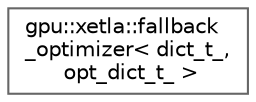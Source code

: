 digraph "Graphical Class Hierarchy"
{
 // LATEX_PDF_SIZE
  bgcolor="transparent";
  edge [fontname=Helvetica,fontsize=10,labelfontname=Helvetica,labelfontsize=10];
  node [fontname=Helvetica,fontsize=10,shape=box,height=0.2,width=0.4];
  rankdir="LR";
  Node0 [id="Node000000",label="gpu::xetla::fallback\l_optimizer\< dict_t_,\l opt_dict_t_ \>",height=0.2,width=0.4,color="grey40", fillcolor="white", style="filled",URL="$structgpu_1_1xetla_1_1fallback__optimizer.html",tooltip=" "];
}
